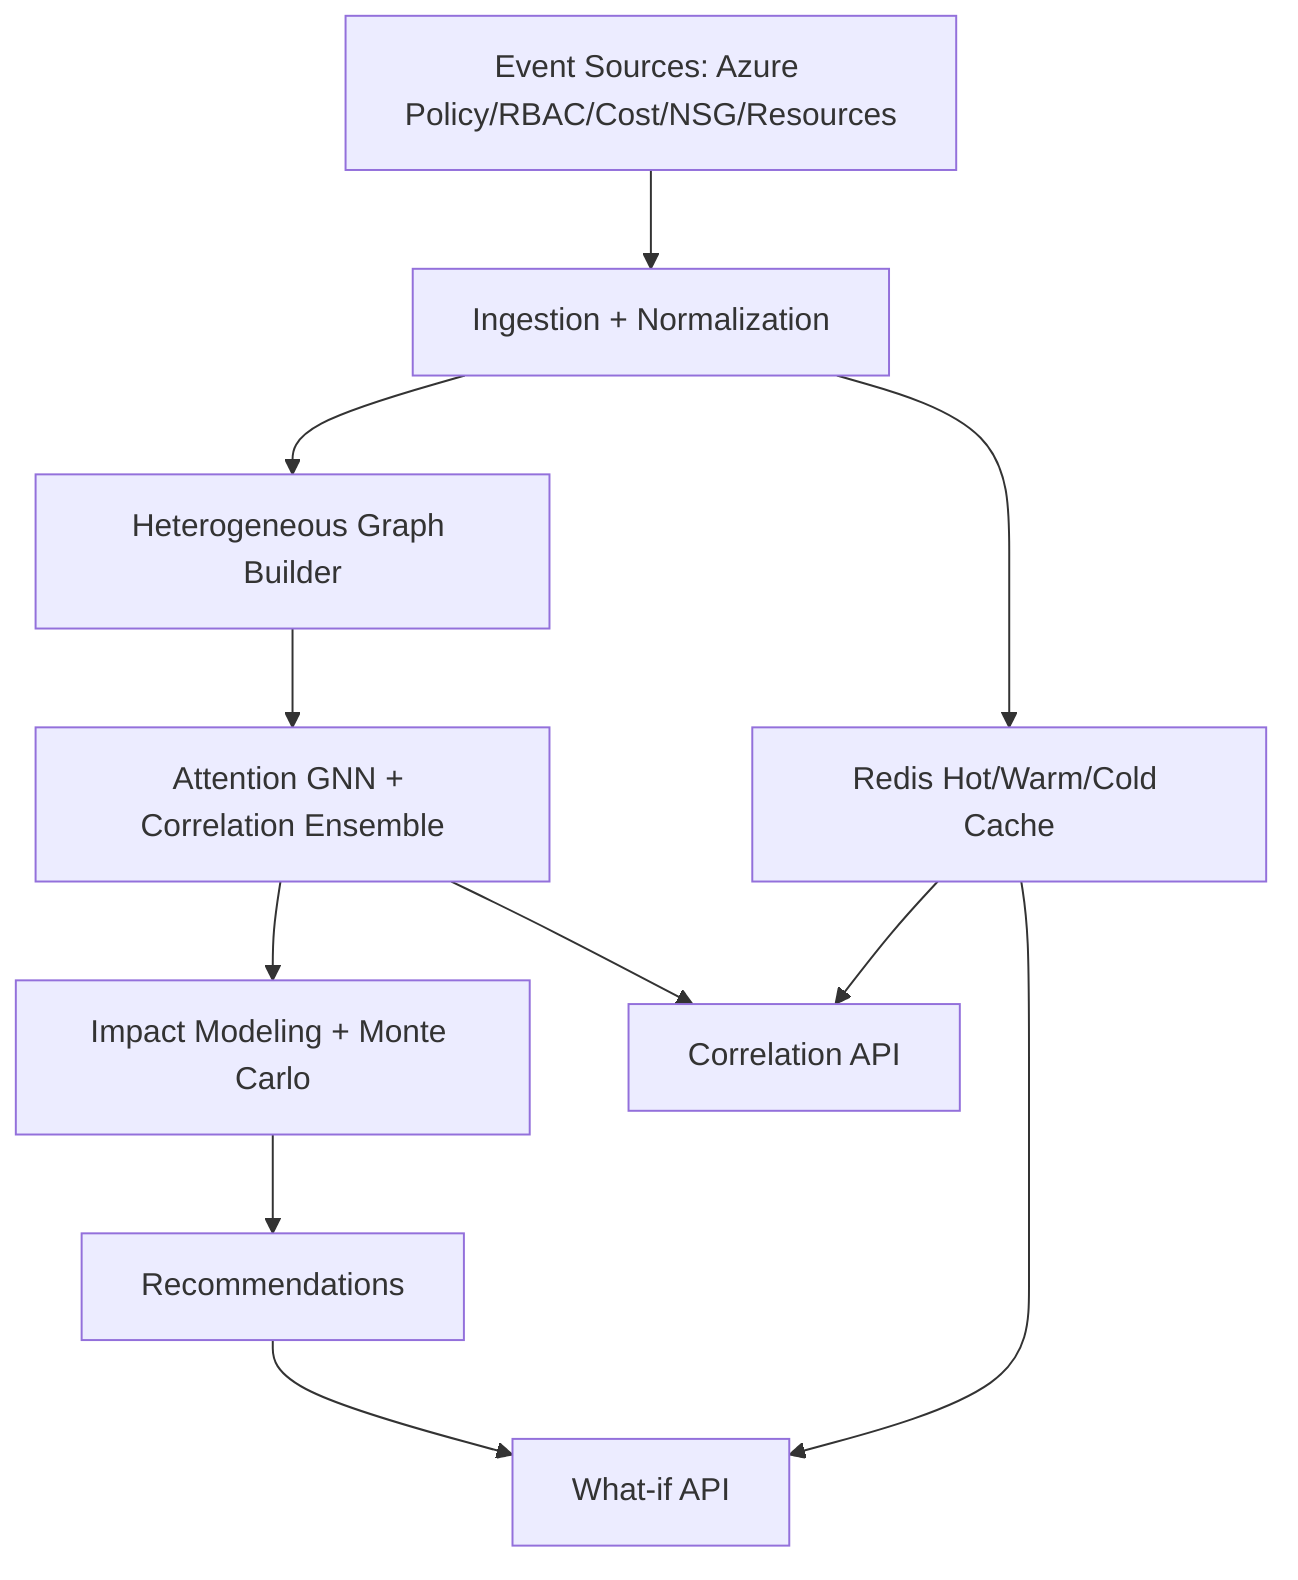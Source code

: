 graph TD
  A[Event Sources: Azure Policy/RBAC/Cost/NSG/Resources] --> B[Ingestion + Normalization]
  B --> C[Heterogeneous Graph Builder]
  C --> D[Attention GNN + Correlation Ensemble]
  D --> E[Impact Modeling + Monte Carlo]
  E --> F[Recommendations]
  D --> G[Correlation API]
  F --> H[What-if API]
  B --> I[Redis Hot/Warm/Cold Cache]
  I --> G
  I --> H